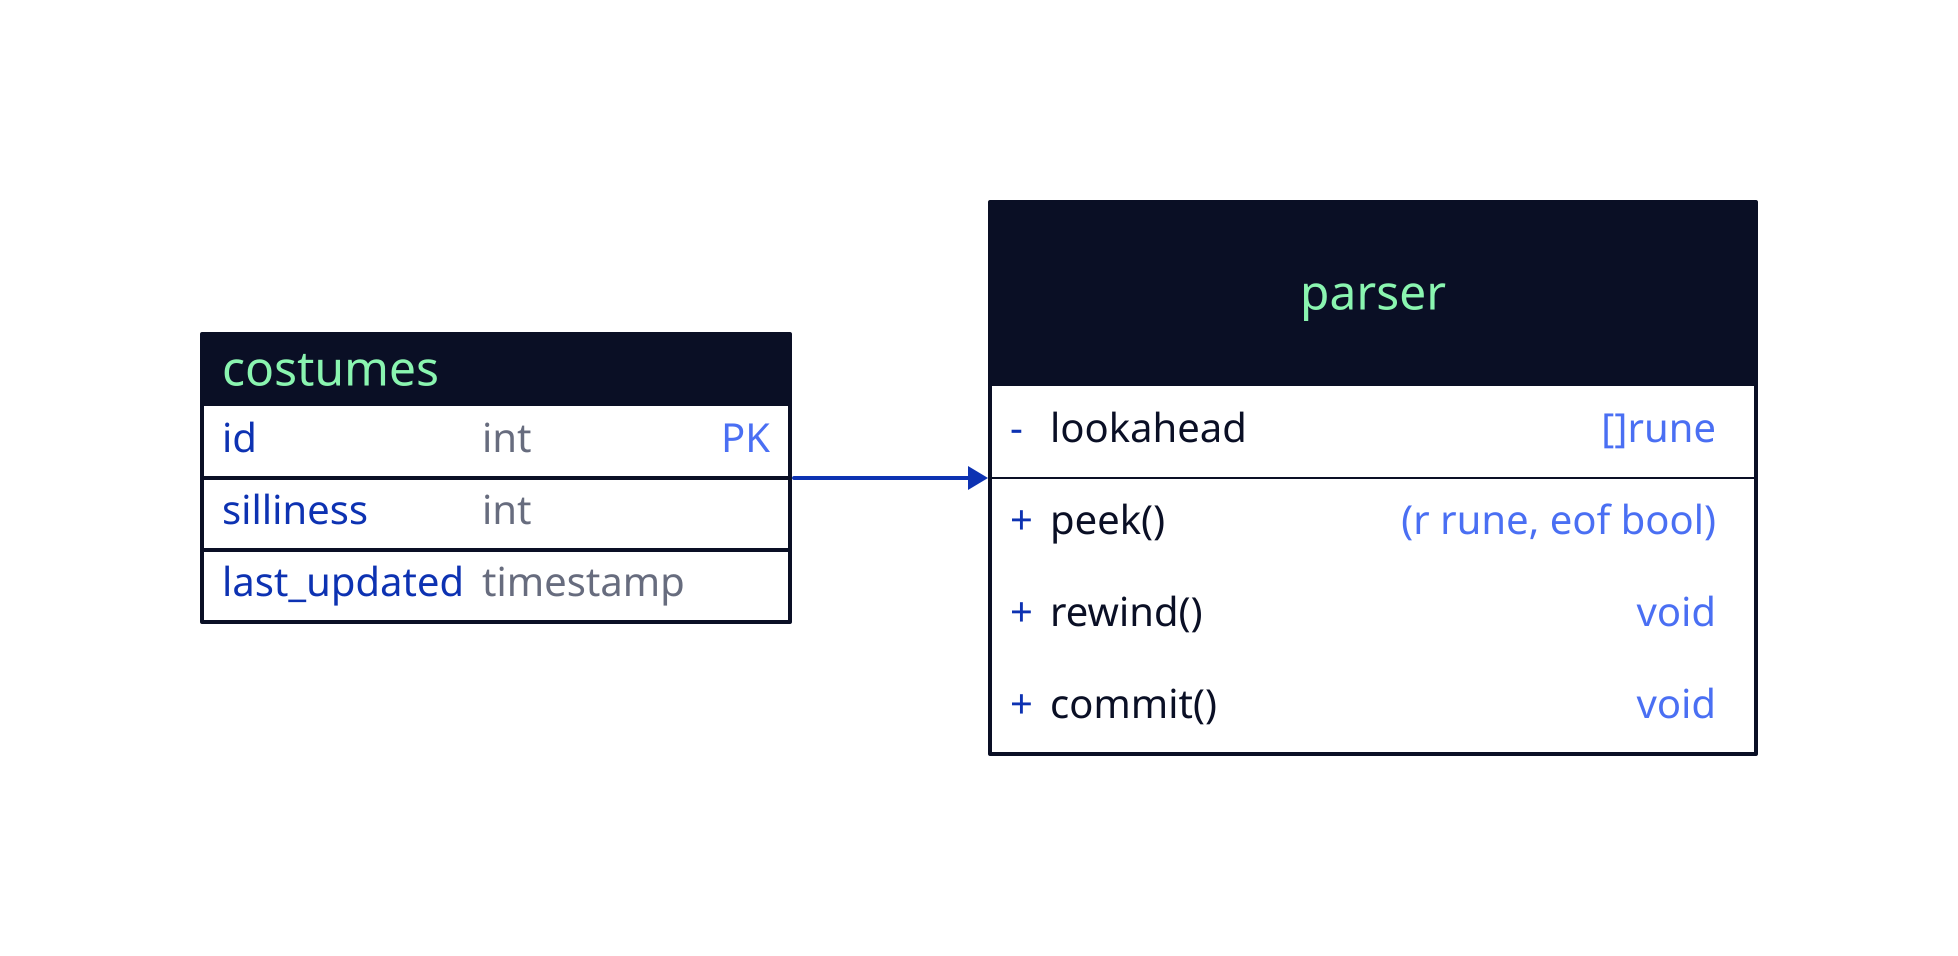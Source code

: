 direction: right
costumes: {
  shape: sql_table
  id: int {constraint: primary_key}
  silliness: int
  last_updated: timestamp
  style.font-color: "#8AF5B0"
}

parser: {
  shape: class
  -lookahead: "[]rune"
  +peek(): (r rune, eof bool)
  rewind()
  commit()
  style.font-color: "#8AF5B0"
}

costumes -> parser

